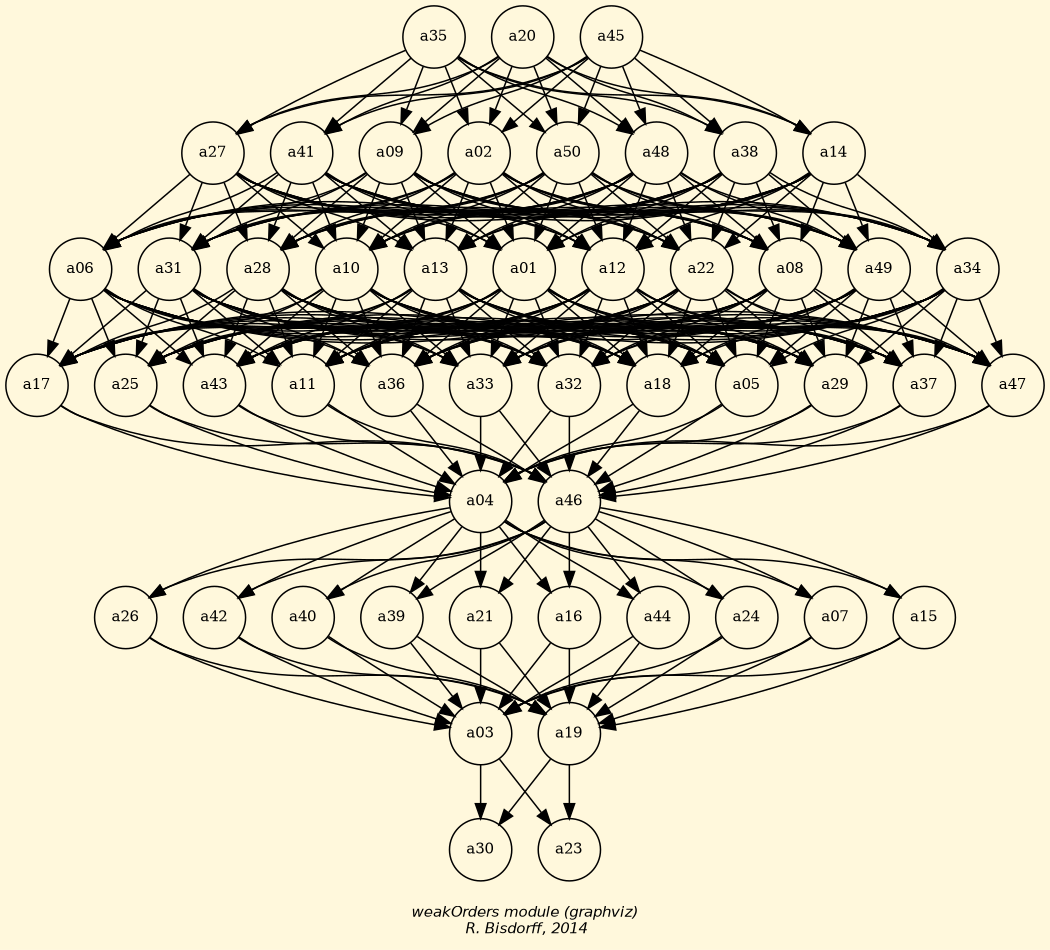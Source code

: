 digraph G {
graph [ bgcolor = cornsilk, ordering = out, fontname = "Helvetica-Oblique",
 fontsize = 12,
 label = "\nweakOrders module (graphviz)\n R. Bisdorff, 2014", size="7,7",fontsize=10];
a17 [shape = "circle", label = "a17", fontsize=10];
a25 [shape = "circle", label = "a25", fontsize=10];
a35 [shape = "circle", label = "a35", fontsize=10];
a36 [shape = "circle", label = "a36", fontsize=10];
a40 [shape = "circle", label = "a40", fontsize=10];
a32 [shape = "circle", label = "a32", fontsize=10];
a09 [shape = "circle", label = "a09", fontsize=10];
a13 [shape = "circle", label = "a13", fontsize=10];
a24 [shape = "circle", label = "a24", fontsize=10];
a10 [shape = "circle", label = "a10", fontsize=10];
a37 [shape = "circle", label = "a37", fontsize=10];
a46 [shape = "circle", label = "a46", fontsize=10];
a49 [shape = "circle", label = "a49", fontsize=10];
a34 [shape = "circle", label = "a34", fontsize=10];
a19 [shape = "circle", label = "a19", fontsize=10];
a27 [shape = "circle", label = "a27", fontsize=10];
a06 [shape = "circle", label = "a06", fontsize=10];
a41 [shape = "circle", label = "a41", fontsize=10];
a11 [shape = "circle", label = "a11", fontsize=10];
a23 [shape = "circle", label = "a23", fontsize=10];
a02 [shape = "circle", label = "a02", fontsize=10];
a21 [shape = "circle", label = "a21", fontsize=10];
a16 [shape = "circle", label = "a16", fontsize=10];
a05 [shape = "circle", label = "a05", fontsize=10];
a01 [shape = "circle", label = "a01", fontsize=10];
a22 [shape = "circle", label = "a22", fontsize=10];
a33 [shape = "circle", label = "a33", fontsize=10];
a43 [shape = "circle", label = "a43", fontsize=10];
a42 [shape = "circle", label = "a42", fontsize=10];
a28 [shape = "circle", label = "a28", fontsize=10];
a39 [shape = "circle", label = "a39", fontsize=10];
a48 [shape = "circle", label = "a48", fontsize=10];
a44 [shape = "circle", label = "a44", fontsize=10];
a29 [shape = "circle", label = "a29", fontsize=10];
a14 [shape = "circle", label = "a14", fontsize=10];
a15 [shape = "circle", label = "a15", fontsize=10];
a47 [shape = "circle", label = "a47", fontsize=10];
a04 [shape = "circle", label = "a04", fontsize=10];
a26 [shape = "circle", label = "a26", fontsize=10];
a20 [shape = "circle", label = "a20", fontsize=10];
a31 [shape = "circle", label = "a31", fontsize=10];
a50 [shape = "circle", label = "a50", fontsize=10];
a18 [shape = "circle", label = "a18", fontsize=10];
a30 [shape = "circle", label = "a30", fontsize=10];
a03 [shape = "circle", label = "a03", fontsize=10];
a08 [shape = "circle", label = "a08", fontsize=10];
a12 [shape = "circle", label = "a12", fontsize=10];
a38 [shape = "circle", label = "a38", fontsize=10];
a07 [shape = "circle", label = "a07", fontsize=10];
a45 [shape = "circle", label = "a45", fontsize=10];
{ rank = same; a20; a35; a45; }
{ rank = same; a27; a41; a09; a02; a50; a48; a38; a14; }
{ rank = same; a06; a31; a28; a10; a13; a01; a12; a22; a08; a49; a34; }
{ rank = same; a17; a25; a43; a11; a36; a33; a32; a18; a05; a29; a37; a47; }
{ rank = same; a04; a46; }
{ rank = same; a26; a42; a40; a39; a21; a16; a44; a24; a07; a15; }
{ rank = same; a03; a19; }
{ rank = same; a30; a23; }
a20-> a27 [style="setlinewidth(1)",color=black] ;
a20-> a41 [style="setlinewidth(1)",color=black] ;
a20-> a09 [style="setlinewidth(1)",color=black] ;
a20-> a02 [style="setlinewidth(1)",color=black] ;
a20-> a50 [style="setlinewidth(1)",color=black] ;
a20-> a48 [style="setlinewidth(1)",color=black] ;
a20-> a38 [style="setlinewidth(1)",color=black] ;
a20-> a14 [style="setlinewidth(1)",color=black] ;
a35-> a27 [style="setlinewidth(1)",color=black] ;
a35-> a41 [style="setlinewidth(1)",color=black] ;
a35-> a09 [style="setlinewidth(1)",color=black] ;
a35-> a02 [style="setlinewidth(1)",color=black] ;
a35-> a50 [style="setlinewidth(1)",color=black] ;
a35-> a48 [style="setlinewidth(1)",color=black] ;
a35-> a38 [style="setlinewidth(1)",color=black] ;
a35-> a14 [style="setlinewidth(1)",color=black] ;
a45-> a27 [style="setlinewidth(1)",color=black] ;
a45-> a41 [style="setlinewidth(1)",color=black] ;
a45-> a09 [style="setlinewidth(1)",color=black] ;
a45-> a02 [style="setlinewidth(1)",color=black] ;
a45-> a50 [style="setlinewidth(1)",color=black] ;
a45-> a48 [style="setlinewidth(1)",color=black] ;
a45-> a38 [style="setlinewidth(1)",color=black] ;
a45-> a14 [style="setlinewidth(1)",color=black] ;
a27-> a06 [style="setlinewidth(1)",color=black] ;
a27-> a31 [style="setlinewidth(1)",color=black] ;
a27-> a28 [style="setlinewidth(1)",color=black] ;
a27-> a10 [style="setlinewidth(1)",color=black] ;
a27-> a13 [style="setlinewidth(1)",color=black] ;
a27-> a01 [style="setlinewidth(1)",color=black] ;
a27-> a12 [style="setlinewidth(1)",color=black] ;
a27-> a22 [style="setlinewidth(1)",color=black] ;
a27-> a08 [style="setlinewidth(1)",color=black] ;
a27-> a49 [style="setlinewidth(1)",color=black] ;
a27-> a34 [style="setlinewidth(1)",color=black] ;
a41-> a06 [style="setlinewidth(1)",color=black] ;
a41-> a31 [style="setlinewidth(1)",color=black] ;
a41-> a28 [style="setlinewidth(1)",color=black] ;
a41-> a10 [style="setlinewidth(1)",color=black] ;
a41-> a13 [style="setlinewidth(1)",color=black] ;
a41-> a01 [style="setlinewidth(1)",color=black] ;
a41-> a12 [style="setlinewidth(1)",color=black] ;
a41-> a22 [style="setlinewidth(1)",color=black] ;
a41-> a08 [style="setlinewidth(1)",color=black] ;
a41-> a49 [style="setlinewidth(1)",color=black] ;
a41-> a34 [style="setlinewidth(1)",color=black] ;
a09-> a06 [style="setlinewidth(1)",color=black] ;
a09-> a31 [style="setlinewidth(1)",color=black] ;
a09-> a28 [style="setlinewidth(1)",color=black] ;
a09-> a10 [style="setlinewidth(1)",color=black] ;
a09-> a13 [style="setlinewidth(1)",color=black] ;
a09-> a01 [style="setlinewidth(1)",color=black] ;
a09-> a12 [style="setlinewidth(1)",color=black] ;
a09-> a22 [style="setlinewidth(1)",color=black] ;
a09-> a08 [style="setlinewidth(1)",color=black] ;
a09-> a49 [style="setlinewidth(1)",color=black] ;
a09-> a34 [style="setlinewidth(1)",color=black] ;
a02-> a06 [style="setlinewidth(1)",color=black] ;
a02-> a31 [style="setlinewidth(1)",color=black] ;
a02-> a28 [style="setlinewidth(1)",color=black] ;
a02-> a10 [style="setlinewidth(1)",color=black] ;
a02-> a13 [style="setlinewidth(1)",color=black] ;
a02-> a01 [style="setlinewidth(1)",color=black] ;
a02-> a12 [style="setlinewidth(1)",color=black] ;
a02-> a22 [style="setlinewidth(1)",color=black] ;
a02-> a08 [style="setlinewidth(1)",color=black] ;
a02-> a49 [style="setlinewidth(1)",color=black] ;
a02-> a34 [style="setlinewidth(1)",color=black] ;
a50-> a06 [style="setlinewidth(1)",color=black] ;
a50-> a31 [style="setlinewidth(1)",color=black] ;
a50-> a28 [style="setlinewidth(1)",color=black] ;
a50-> a10 [style="setlinewidth(1)",color=black] ;
a50-> a13 [style="setlinewidth(1)",color=black] ;
a50-> a01 [style="setlinewidth(1)",color=black] ;
a50-> a12 [style="setlinewidth(1)",color=black] ;
a50-> a22 [style="setlinewidth(1)",color=black] ;
a50-> a08 [style="setlinewidth(1)",color=black] ;
a50-> a49 [style="setlinewidth(1)",color=black] ;
a50-> a34 [style="setlinewidth(1)",color=black] ;
a48-> a06 [style="setlinewidth(1)",color=black] ;
a48-> a31 [style="setlinewidth(1)",color=black] ;
a48-> a28 [style="setlinewidth(1)",color=black] ;
a48-> a10 [style="setlinewidth(1)",color=black] ;
a48-> a13 [style="setlinewidth(1)",color=black] ;
a48-> a01 [style="setlinewidth(1)",color=black] ;
a48-> a12 [style="setlinewidth(1)",color=black] ;
a48-> a22 [style="setlinewidth(1)",color=black] ;
a48-> a08 [style="setlinewidth(1)",color=black] ;
a48-> a49 [style="setlinewidth(1)",color=black] ;
a48-> a34 [style="setlinewidth(1)",color=black] ;
a38-> a06 [style="setlinewidth(1)",color=black] ;
a38-> a31 [style="setlinewidth(1)",color=black] ;
a38-> a28 [style="setlinewidth(1)",color=black] ;
a38-> a10 [style="setlinewidth(1)",color=black] ;
a38-> a13 [style="setlinewidth(1)",color=black] ;
a38-> a01 [style="setlinewidth(1)",color=black] ;
a38-> a12 [style="setlinewidth(1)",color=black] ;
a38-> a22 [style="setlinewidth(1)",color=black] ;
a38-> a08 [style="setlinewidth(1)",color=black] ;
a38-> a49 [style="setlinewidth(1)",color=black] ;
a38-> a34 [style="setlinewidth(1)",color=black] ;
a14-> a06 [style="setlinewidth(1)",color=black] ;
a14-> a31 [style="setlinewidth(1)",color=black] ;
a14-> a28 [style="setlinewidth(1)",color=black] ;
a14-> a10 [style="setlinewidth(1)",color=black] ;
a14-> a13 [style="setlinewidth(1)",color=black] ;
a14-> a01 [style="setlinewidth(1)",color=black] ;
a14-> a12 [style="setlinewidth(1)",color=black] ;
a14-> a22 [style="setlinewidth(1)",color=black] ;
a14-> a08 [style="setlinewidth(1)",color=black] ;
a14-> a49 [style="setlinewidth(1)",color=black] ;
a14-> a34 [style="setlinewidth(1)",color=black] ;
a06-> a17 [style="setlinewidth(1)",color=black] ;
a06-> a25 [style="setlinewidth(1)",color=black] ;
a06-> a43 [style="setlinewidth(1)",color=black] ;
a06-> a11 [style="setlinewidth(1)",color=black] ;
a06-> a36 [style="setlinewidth(1)",color=black] ;
a06-> a33 [style="setlinewidth(1)",color=black] ;
a06-> a32 [style="setlinewidth(1)",color=black] ;
a06-> a18 [style="setlinewidth(1)",color=black] ;
a06-> a05 [style="setlinewidth(1)",color=black] ;
a06-> a29 [style="setlinewidth(1)",color=black] ;
a06-> a37 [style="setlinewidth(1)",color=black] ;
a06-> a47 [style="setlinewidth(1)",color=black] ;
a31-> a17 [style="setlinewidth(1)",color=black] ;
a31-> a25 [style="setlinewidth(1)",color=black] ;
a31-> a43 [style="setlinewidth(1)",color=black] ;
a31-> a11 [style="setlinewidth(1)",color=black] ;
a31-> a36 [style="setlinewidth(1)",color=black] ;
a31-> a33 [style="setlinewidth(1)",color=black] ;
a31-> a32 [style="setlinewidth(1)",color=black] ;
a31-> a18 [style="setlinewidth(1)",color=black] ;
a31-> a05 [style="setlinewidth(1)",color=black] ;
a31-> a29 [style="setlinewidth(1)",color=black] ;
a31-> a37 [style="setlinewidth(1)",color=black] ;
a31-> a47 [style="setlinewidth(1)",color=black] ;
a28-> a17 [style="setlinewidth(1)",color=black] ;
a28-> a25 [style="setlinewidth(1)",color=black] ;
a28-> a43 [style="setlinewidth(1)",color=black] ;
a28-> a11 [style="setlinewidth(1)",color=black] ;
a28-> a36 [style="setlinewidth(1)",color=black] ;
a28-> a33 [style="setlinewidth(1)",color=black] ;
a28-> a32 [style="setlinewidth(1)",color=black] ;
a28-> a18 [style="setlinewidth(1)",color=black] ;
a28-> a05 [style="setlinewidth(1)",color=black] ;
a28-> a29 [style="setlinewidth(1)",color=black] ;
a28-> a37 [style="setlinewidth(1)",color=black] ;
a28-> a47 [style="setlinewidth(1)",color=black] ;
a10-> a17 [style="setlinewidth(1)",color=black] ;
a10-> a25 [style="setlinewidth(1)",color=black] ;
a10-> a43 [style="setlinewidth(1)",color=black] ;
a10-> a11 [style="setlinewidth(1)",color=black] ;
a10-> a36 [style="setlinewidth(1)",color=black] ;
a10-> a33 [style="setlinewidth(1)",color=black] ;
a10-> a32 [style="setlinewidth(1)",color=black] ;
a10-> a18 [style="setlinewidth(1)",color=black] ;
a10-> a05 [style="setlinewidth(1)",color=black] ;
a10-> a29 [style="setlinewidth(1)",color=black] ;
a10-> a37 [style="setlinewidth(1)",color=black] ;
a10-> a47 [style="setlinewidth(1)",color=black] ;
a13-> a17 [style="setlinewidth(1)",color=black] ;
a13-> a25 [style="setlinewidth(1)",color=black] ;
a13-> a43 [style="setlinewidth(1)",color=black] ;
a13-> a11 [style="setlinewidth(1)",color=black] ;
a13-> a36 [style="setlinewidth(1)",color=black] ;
a13-> a33 [style="setlinewidth(1)",color=black] ;
a13-> a32 [style="setlinewidth(1)",color=black] ;
a13-> a18 [style="setlinewidth(1)",color=black] ;
a13-> a05 [style="setlinewidth(1)",color=black] ;
a13-> a29 [style="setlinewidth(1)",color=black] ;
a13-> a37 [style="setlinewidth(1)",color=black] ;
a13-> a47 [style="setlinewidth(1)",color=black] ;
a01-> a17 [style="setlinewidth(1)",color=black] ;
a01-> a25 [style="setlinewidth(1)",color=black] ;
a01-> a43 [style="setlinewidth(1)",color=black] ;
a01-> a11 [style="setlinewidth(1)",color=black] ;
a01-> a36 [style="setlinewidth(1)",color=black] ;
a01-> a33 [style="setlinewidth(1)",color=black] ;
a01-> a32 [style="setlinewidth(1)",color=black] ;
a01-> a18 [style="setlinewidth(1)",color=black] ;
a01-> a05 [style="setlinewidth(1)",color=black] ;
a01-> a29 [style="setlinewidth(1)",color=black] ;
a01-> a37 [style="setlinewidth(1)",color=black] ;
a01-> a47 [style="setlinewidth(1)",color=black] ;
a12-> a17 [style="setlinewidth(1)",color=black] ;
a12-> a25 [style="setlinewidth(1)",color=black] ;
a12-> a43 [style="setlinewidth(1)",color=black] ;
a12-> a11 [style="setlinewidth(1)",color=black] ;
a12-> a36 [style="setlinewidth(1)",color=black] ;
a12-> a33 [style="setlinewidth(1)",color=black] ;
a12-> a32 [style="setlinewidth(1)",color=black] ;
a12-> a18 [style="setlinewidth(1)",color=black] ;
a12-> a05 [style="setlinewidth(1)",color=black] ;
a12-> a29 [style="setlinewidth(1)",color=black] ;
a12-> a37 [style="setlinewidth(1)",color=black] ;
a12-> a47 [style="setlinewidth(1)",color=black] ;
a22-> a17 [style="setlinewidth(1)",color=black] ;
a22-> a25 [style="setlinewidth(1)",color=black] ;
a22-> a43 [style="setlinewidth(1)",color=black] ;
a22-> a11 [style="setlinewidth(1)",color=black] ;
a22-> a36 [style="setlinewidth(1)",color=black] ;
a22-> a33 [style="setlinewidth(1)",color=black] ;
a22-> a32 [style="setlinewidth(1)",color=black] ;
a22-> a18 [style="setlinewidth(1)",color=black] ;
a22-> a05 [style="setlinewidth(1)",color=black] ;
a22-> a29 [style="setlinewidth(1)",color=black] ;
a22-> a37 [style="setlinewidth(1)",color=black] ;
a22-> a47 [style="setlinewidth(1)",color=black] ;
a08-> a17 [style="setlinewidth(1)",color=black] ;
a08-> a25 [style="setlinewidth(1)",color=black] ;
a08-> a43 [style="setlinewidth(1)",color=black] ;
a08-> a11 [style="setlinewidth(1)",color=black] ;
a08-> a36 [style="setlinewidth(1)",color=black] ;
a08-> a33 [style="setlinewidth(1)",color=black] ;
a08-> a32 [style="setlinewidth(1)",color=black] ;
a08-> a18 [style="setlinewidth(1)",color=black] ;
a08-> a05 [style="setlinewidth(1)",color=black] ;
a08-> a29 [style="setlinewidth(1)",color=black] ;
a08-> a37 [style="setlinewidth(1)",color=black] ;
a08-> a47 [style="setlinewidth(1)",color=black] ;
a49-> a17 [style="setlinewidth(1)",color=black] ;
a49-> a25 [style="setlinewidth(1)",color=black] ;
a49-> a43 [style="setlinewidth(1)",color=black] ;
a49-> a11 [style="setlinewidth(1)",color=black] ;
a49-> a36 [style="setlinewidth(1)",color=black] ;
a49-> a33 [style="setlinewidth(1)",color=black] ;
a49-> a32 [style="setlinewidth(1)",color=black] ;
a49-> a18 [style="setlinewidth(1)",color=black] ;
a49-> a05 [style="setlinewidth(1)",color=black] ;
a49-> a29 [style="setlinewidth(1)",color=black] ;
a49-> a37 [style="setlinewidth(1)",color=black] ;
a49-> a47 [style="setlinewidth(1)",color=black] ;
a34-> a17 [style="setlinewidth(1)",color=black] ;
a34-> a25 [style="setlinewidth(1)",color=black] ;
a34-> a43 [style="setlinewidth(1)",color=black] ;
a34-> a11 [style="setlinewidth(1)",color=black] ;
a34-> a36 [style="setlinewidth(1)",color=black] ;
a34-> a33 [style="setlinewidth(1)",color=black] ;
a34-> a32 [style="setlinewidth(1)",color=black] ;
a34-> a18 [style="setlinewidth(1)",color=black] ;
a34-> a05 [style="setlinewidth(1)",color=black] ;
a34-> a29 [style="setlinewidth(1)",color=black] ;
a34-> a37 [style="setlinewidth(1)",color=black] ;
a34-> a47 [style="setlinewidth(1)",color=black] ;
a17-> a04 [style="setlinewidth(1)",color=black] ;
a17-> a46 [style="setlinewidth(1)",color=black] ;
a25-> a04 [style="setlinewidth(1)",color=black] ;
a25-> a46 [style="setlinewidth(1)",color=black] ;
a43-> a04 [style="setlinewidth(1)",color=black] ;
a43-> a46 [style="setlinewidth(1)",color=black] ;
a11-> a04 [style="setlinewidth(1)",color=black] ;
a11-> a46 [style="setlinewidth(1)",color=black] ;
a36-> a04 [style="setlinewidth(1)",color=black] ;
a36-> a46 [style="setlinewidth(1)",color=black] ;
a33-> a04 [style="setlinewidth(1)",color=black] ;
a33-> a46 [style="setlinewidth(1)",color=black] ;
a32-> a04 [style="setlinewidth(1)",color=black] ;
a32-> a46 [style="setlinewidth(1)",color=black] ;
a18-> a04 [style="setlinewidth(1)",color=black] ;
a18-> a46 [style="setlinewidth(1)",color=black] ;
a05-> a04 [style="setlinewidth(1)",color=black] ;
a05-> a46 [style="setlinewidth(1)",color=black] ;
a29-> a04 [style="setlinewidth(1)",color=black] ;
a29-> a46 [style="setlinewidth(1)",color=black] ;
a37-> a04 [style="setlinewidth(1)",color=black] ;
a37-> a46 [style="setlinewidth(1)",color=black] ;
a47-> a04 [style="setlinewidth(1)",color=black] ;
a47-> a46 [style="setlinewidth(1)",color=black] ;
a04-> a26 [style="setlinewidth(1)",color=black] ;
a04-> a42 [style="setlinewidth(1)",color=black] ;
a04-> a40 [style="setlinewidth(1)",color=black] ;
a04-> a39 [style="setlinewidth(1)",color=black] ;
a04-> a21 [style="setlinewidth(1)",color=black] ;
a04-> a16 [style="setlinewidth(1)",color=black] ;
a04-> a44 [style="setlinewidth(1)",color=black] ;
a04-> a24 [style="setlinewidth(1)",color=black] ;
a04-> a07 [style="setlinewidth(1)",color=black] ;
a04-> a15 [style="setlinewidth(1)",color=black] ;
a46-> a26 [style="setlinewidth(1)",color=black] ;
a46-> a42 [style="setlinewidth(1)",color=black] ;
a46-> a40 [style="setlinewidth(1)",color=black] ;
a46-> a39 [style="setlinewidth(1)",color=black] ;
a46-> a21 [style="setlinewidth(1)",color=black] ;
a46-> a16 [style="setlinewidth(1)",color=black] ;
a46-> a44 [style="setlinewidth(1)",color=black] ;
a46-> a24 [style="setlinewidth(1)",color=black] ;
a46-> a07 [style="setlinewidth(1)",color=black] ;
a46-> a15 [style="setlinewidth(1)",color=black] ;
a26-> a03 [style="setlinewidth(1)",color=black] ;
a26-> a19 [style="setlinewidth(1)",color=black] ;
a42-> a03 [style="setlinewidth(1)",color=black] ;
a42-> a19 [style="setlinewidth(1)",color=black] ;
a40-> a03 [style="setlinewidth(1)",color=black] ;
a40-> a19 [style="setlinewidth(1)",color=black] ;
a39-> a03 [style="setlinewidth(1)",color=black] ;
a39-> a19 [style="setlinewidth(1)",color=black] ;
a21-> a03 [style="setlinewidth(1)",color=black] ;
a21-> a19 [style="setlinewidth(1)",color=black] ;
a16-> a03 [style="setlinewidth(1)",color=black] ;
a16-> a19 [style="setlinewidth(1)",color=black] ;
a44-> a03 [style="setlinewidth(1)",color=black] ;
a44-> a19 [style="setlinewidth(1)",color=black] ;
a24-> a03 [style="setlinewidth(1)",color=black] ;
a24-> a19 [style="setlinewidth(1)",color=black] ;
a07-> a03 [style="setlinewidth(1)",color=black] ;
a07-> a19 [style="setlinewidth(1)",color=black] ;
a15-> a03 [style="setlinewidth(1)",color=black] ;
a15-> a19 [style="setlinewidth(1)",color=black] ;
a03-> a30 [style="setlinewidth(1)",color=black] ;
a03-> a23 [style="setlinewidth(1)",color=black] ;
a19-> a30 [style="setlinewidth(1)",color=black] ;
a19-> a23 [style="setlinewidth(1)",color=black] ;
}
 
